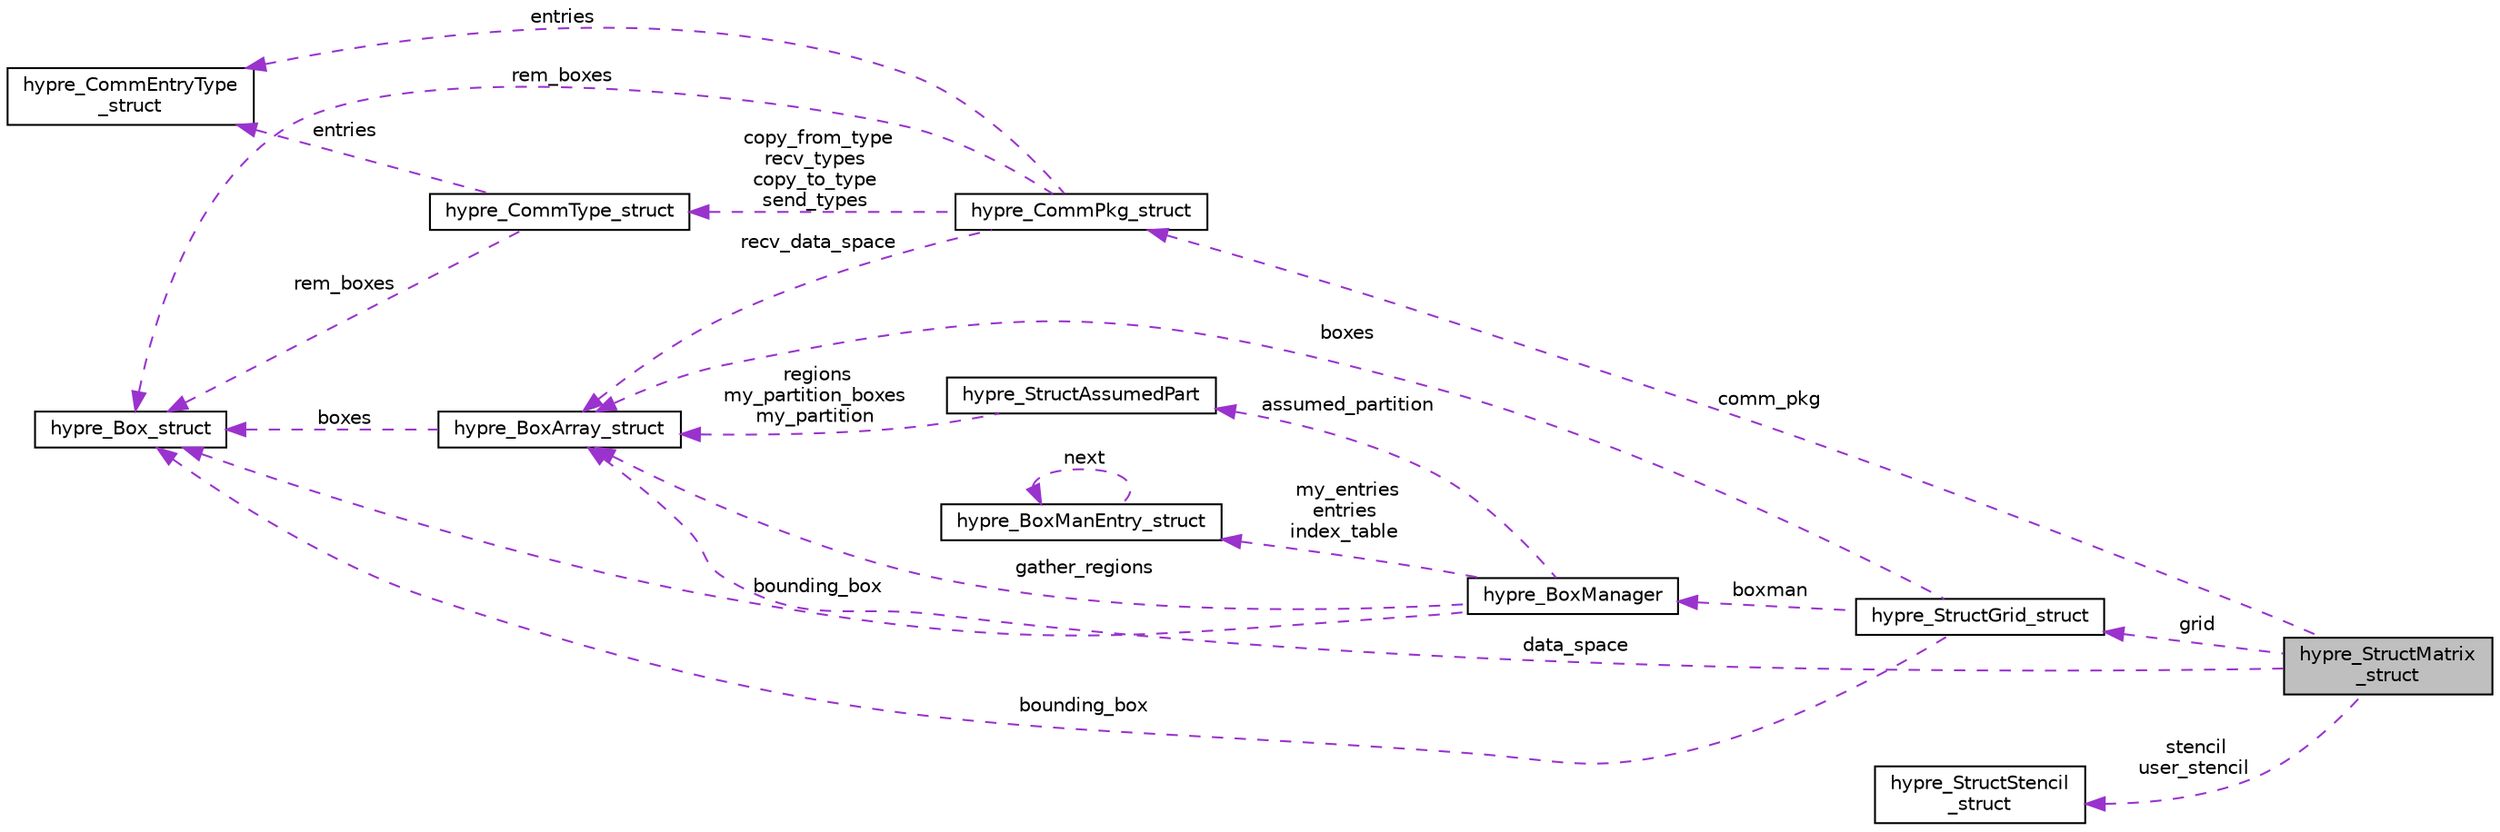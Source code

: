 digraph "hypre_StructMatrix_struct"
{
 // LATEX_PDF_SIZE
  edge [fontname="Helvetica",fontsize="10",labelfontname="Helvetica",labelfontsize="10"];
  node [fontname="Helvetica",fontsize="10",shape=record];
  rankdir="LR";
  Node1 [label="hypre_StructMatrix\l_struct",height=0.2,width=0.4,color="black", fillcolor="grey75", style="filled", fontcolor="black",tooltip=" "];
  Node2 -> Node1 [dir="back",color="darkorchid3",fontsize="10",style="dashed",label=" comm_pkg" ,fontname="Helvetica"];
  Node2 [label="hypre_CommPkg_struct",height=0.2,width=0.4,color="black", fillcolor="white", style="filled",URL="$structhypre___comm_pkg__struct.html",tooltip=" "];
  Node3 -> Node2 [dir="back",color="darkorchid3",fontsize="10",style="dashed",label=" recv_data_space" ,fontname="Helvetica"];
  Node3 [label="hypre_BoxArray_struct",height=0.2,width=0.4,color="black", fillcolor="white", style="filled",URL="$structhypre___box_array__struct.html",tooltip=" "];
  Node4 -> Node3 [dir="back",color="darkorchid3",fontsize="10",style="dashed",label=" boxes" ,fontname="Helvetica"];
  Node4 [label="hypre_Box_struct",height=0.2,width=0.4,color="black", fillcolor="white", style="filled",URL="$structhypre___box__struct.html",tooltip=" "];
  Node5 -> Node2 [dir="back",color="darkorchid3",fontsize="10",style="dashed",label=" entries" ,fontname="Helvetica"];
  Node5 [label="hypre_CommEntryType\l_struct",height=0.2,width=0.4,color="black", fillcolor="white", style="filled",URL="$structhypre___comm_entry_type__struct.html",tooltip=" "];
  Node6 -> Node2 [dir="back",color="darkorchid3",fontsize="10",style="dashed",label=" copy_from_type\nrecv_types\ncopy_to_type\nsend_types" ,fontname="Helvetica"];
  Node6 [label="hypre_CommType_struct",height=0.2,width=0.4,color="black", fillcolor="white", style="filled",URL="$structhypre___comm_type__struct.html",tooltip=" "];
  Node5 -> Node6 [dir="back",color="darkorchid3",fontsize="10",style="dashed",label=" entries" ,fontname="Helvetica"];
  Node4 -> Node6 [dir="back",color="darkorchid3",fontsize="10",style="dashed",label=" rem_boxes" ,fontname="Helvetica"];
  Node4 -> Node2 [dir="back",color="darkorchid3",fontsize="10",style="dashed",label=" rem_boxes" ,fontname="Helvetica"];
  Node3 -> Node1 [dir="back",color="darkorchid3",fontsize="10",style="dashed",label=" data_space" ,fontname="Helvetica"];
  Node7 -> Node1 [dir="back",color="darkorchid3",fontsize="10",style="dashed",label=" grid" ,fontname="Helvetica"];
  Node7 [label="hypre_StructGrid_struct",height=0.2,width=0.4,color="black", fillcolor="white", style="filled",URL="$structhypre___struct_grid__struct.html",tooltip=" "];
  Node3 -> Node7 [dir="back",color="darkorchid3",fontsize="10",style="dashed",label=" boxes" ,fontname="Helvetica"];
  Node4 -> Node7 [dir="back",color="darkorchid3",fontsize="10",style="dashed",label=" bounding_box" ,fontname="Helvetica"];
  Node8 -> Node7 [dir="back",color="darkorchid3",fontsize="10",style="dashed",label=" boxman" ,fontname="Helvetica"];
  Node8 [label="hypre_BoxManager",height=0.2,width=0.4,color="black", fillcolor="white", style="filled",URL="$structhypre___box_manager.html",tooltip=" "];
  Node9 -> Node8 [dir="back",color="darkorchid3",fontsize="10",style="dashed",label=" my_entries\nentries\nindex_table" ,fontname="Helvetica"];
  Node9 [label="hypre_BoxManEntry_struct",height=0.2,width=0.4,color="black", fillcolor="white", style="filled",URL="$structhypre___box_man_entry__struct.html",tooltip=" "];
  Node9 -> Node9 [dir="back",color="darkorchid3",fontsize="10",style="dashed",label=" next" ,fontname="Helvetica"];
  Node3 -> Node8 [dir="back",color="darkorchid3",fontsize="10",style="dashed",label=" gather_regions" ,fontname="Helvetica"];
  Node10 -> Node8 [dir="back",color="darkorchid3",fontsize="10",style="dashed",label=" assumed_partition" ,fontname="Helvetica"];
  Node10 [label="hypre_StructAssumedPart",height=0.2,width=0.4,color="black", fillcolor="white", style="filled",URL="$structhypre___struct_assumed_part.html",tooltip=" "];
  Node3 -> Node10 [dir="back",color="darkorchid3",fontsize="10",style="dashed",label=" regions\nmy_partition_boxes\nmy_partition" ,fontname="Helvetica"];
  Node4 -> Node8 [dir="back",color="darkorchid3",fontsize="10",style="dashed",label=" bounding_box" ,fontname="Helvetica"];
  Node11 -> Node1 [dir="back",color="darkorchid3",fontsize="10",style="dashed",label=" stencil\nuser_stencil" ,fontname="Helvetica"];
  Node11 [label="hypre_StructStencil\l_struct",height=0.2,width=0.4,color="black", fillcolor="white", style="filled",URL="$structhypre___struct_stencil__struct.html",tooltip=" "];
}
